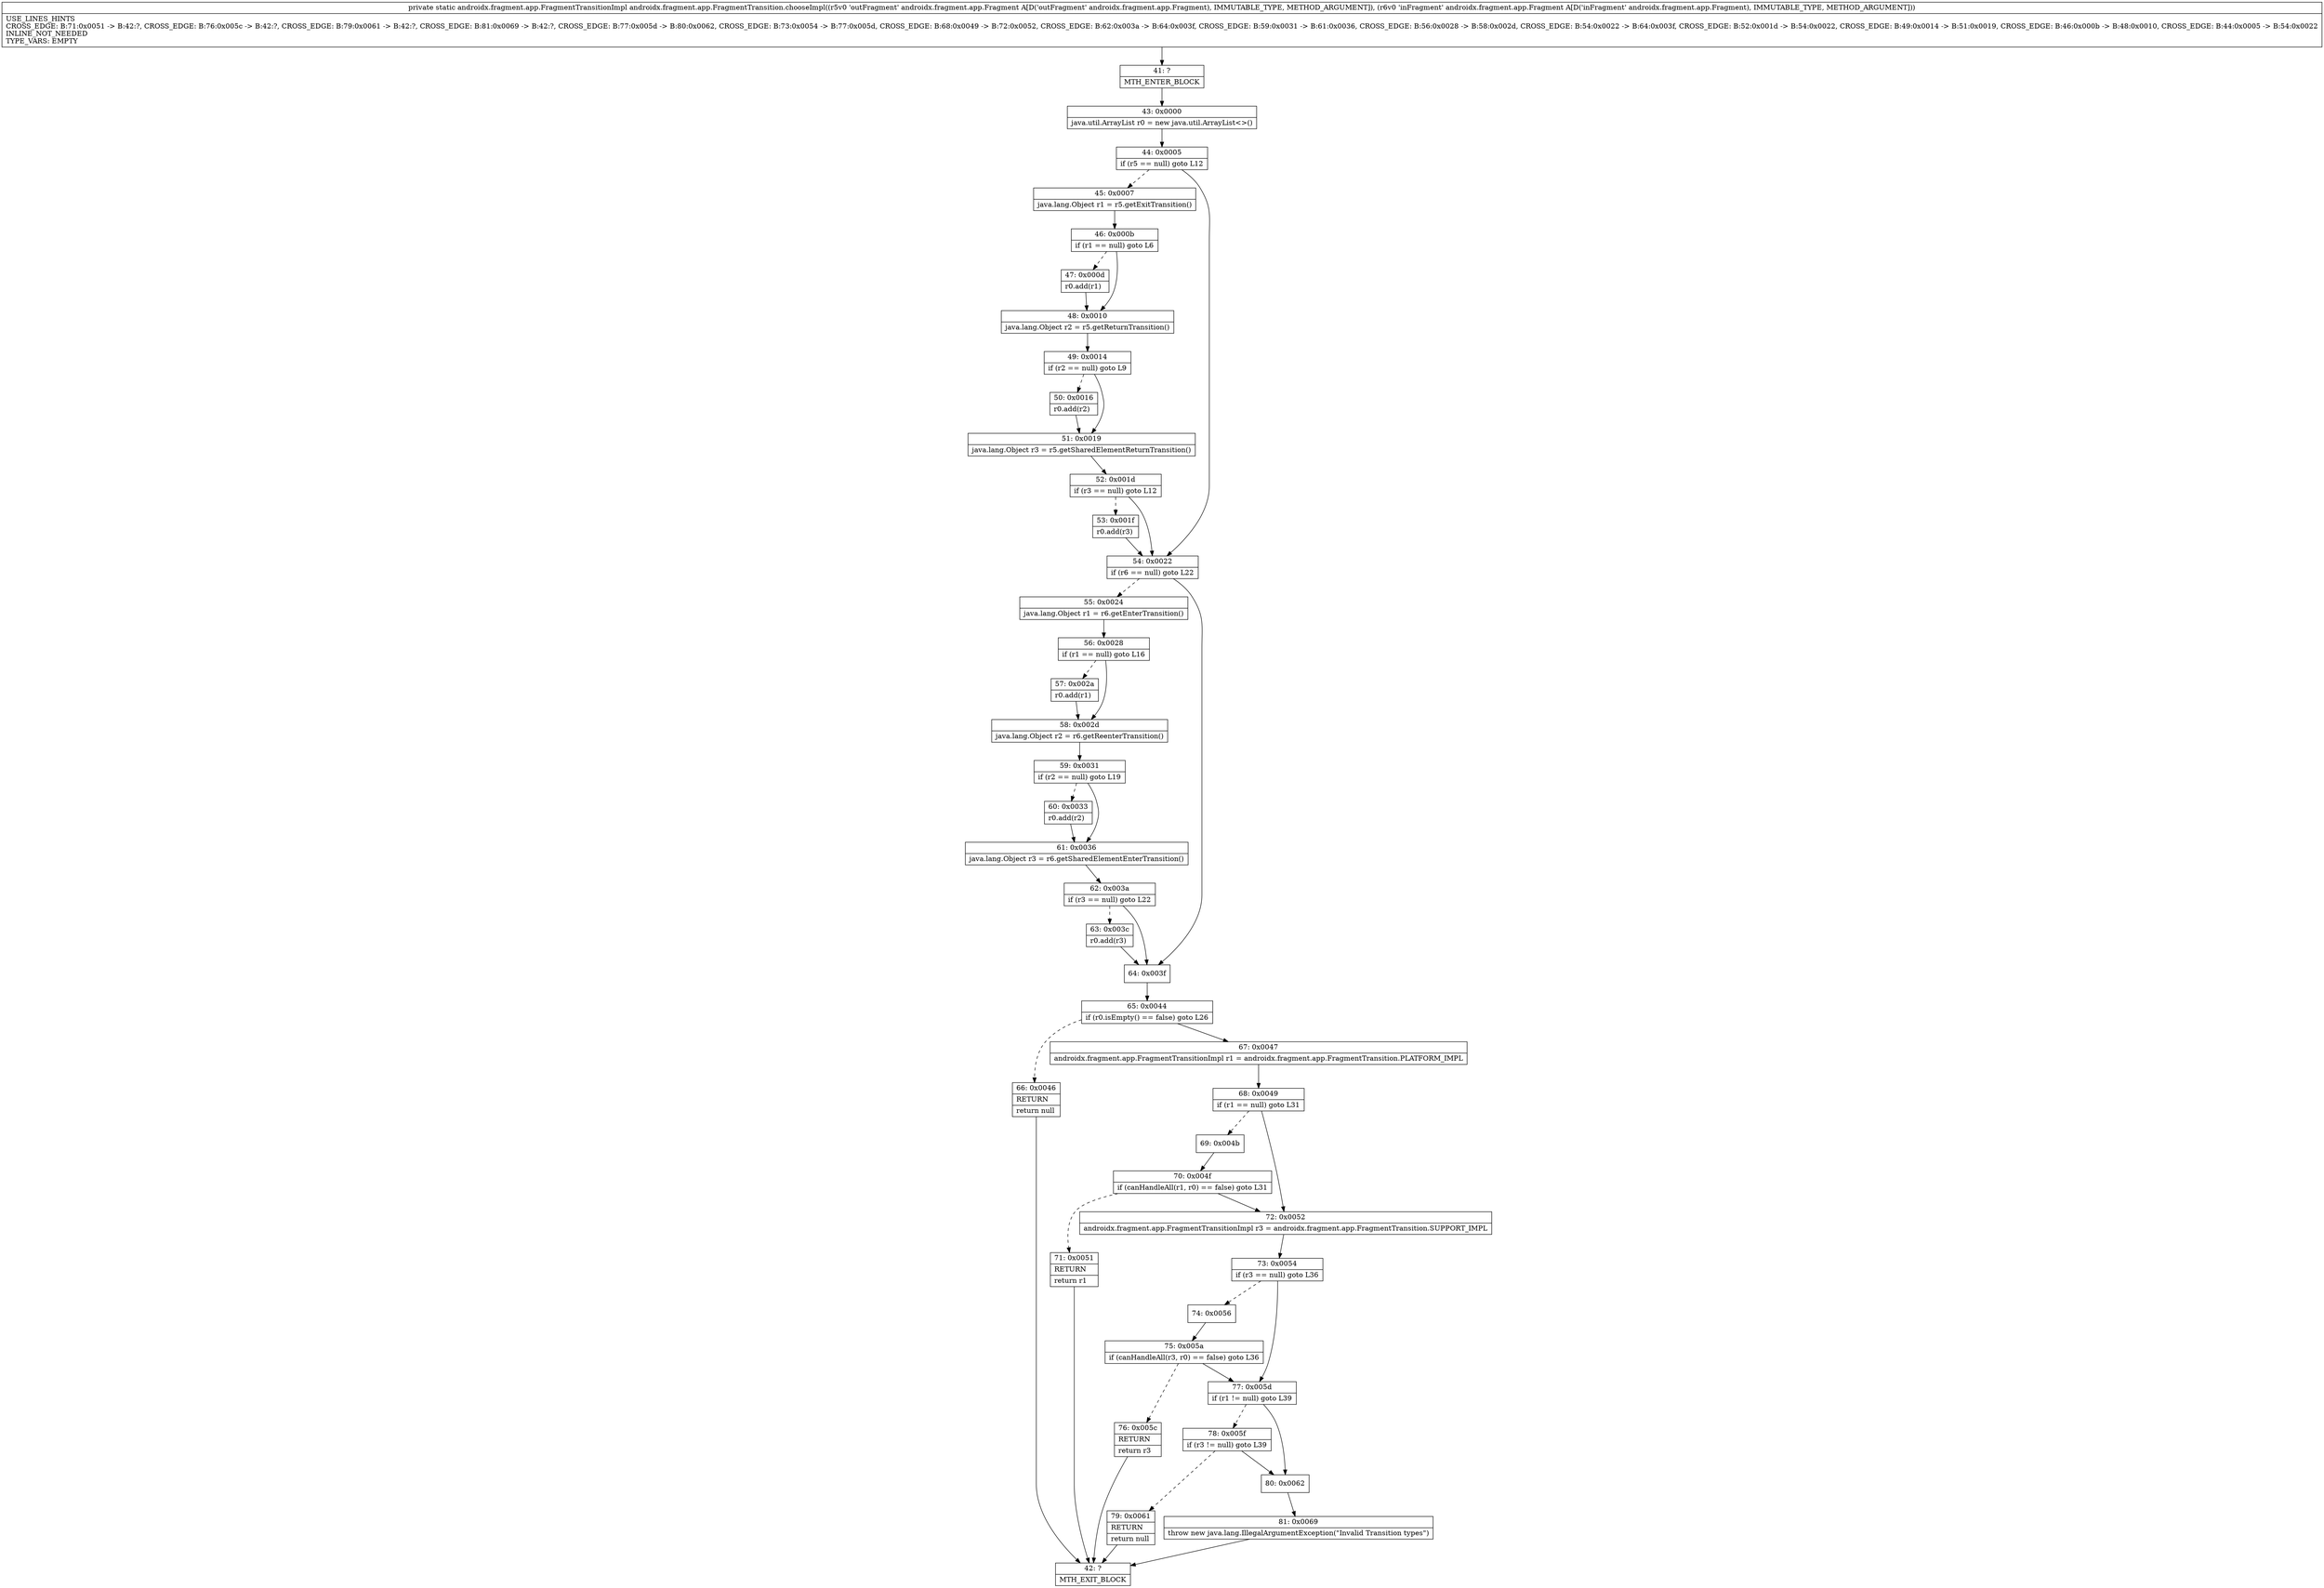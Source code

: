 digraph "CFG forandroidx.fragment.app.FragmentTransition.chooseImpl(Landroidx\/fragment\/app\/Fragment;Landroidx\/fragment\/app\/Fragment;)Landroidx\/fragment\/app\/FragmentTransitionImpl;" {
Node_41 [shape=record,label="{41\:\ ?|MTH_ENTER_BLOCK\l}"];
Node_43 [shape=record,label="{43\:\ 0x0000|java.util.ArrayList r0 = new java.util.ArrayList\<\>()\l}"];
Node_44 [shape=record,label="{44\:\ 0x0005|if (r5 == null) goto L12\l}"];
Node_45 [shape=record,label="{45\:\ 0x0007|java.lang.Object r1 = r5.getExitTransition()\l}"];
Node_46 [shape=record,label="{46\:\ 0x000b|if (r1 == null) goto L6\l}"];
Node_47 [shape=record,label="{47\:\ 0x000d|r0.add(r1)\l}"];
Node_48 [shape=record,label="{48\:\ 0x0010|java.lang.Object r2 = r5.getReturnTransition()\l}"];
Node_49 [shape=record,label="{49\:\ 0x0014|if (r2 == null) goto L9\l}"];
Node_50 [shape=record,label="{50\:\ 0x0016|r0.add(r2)\l}"];
Node_51 [shape=record,label="{51\:\ 0x0019|java.lang.Object r3 = r5.getSharedElementReturnTransition()\l}"];
Node_52 [shape=record,label="{52\:\ 0x001d|if (r3 == null) goto L12\l}"];
Node_53 [shape=record,label="{53\:\ 0x001f|r0.add(r3)\l}"];
Node_54 [shape=record,label="{54\:\ 0x0022|if (r6 == null) goto L22\l}"];
Node_55 [shape=record,label="{55\:\ 0x0024|java.lang.Object r1 = r6.getEnterTransition()\l}"];
Node_56 [shape=record,label="{56\:\ 0x0028|if (r1 == null) goto L16\l}"];
Node_57 [shape=record,label="{57\:\ 0x002a|r0.add(r1)\l}"];
Node_58 [shape=record,label="{58\:\ 0x002d|java.lang.Object r2 = r6.getReenterTransition()\l}"];
Node_59 [shape=record,label="{59\:\ 0x0031|if (r2 == null) goto L19\l}"];
Node_60 [shape=record,label="{60\:\ 0x0033|r0.add(r2)\l}"];
Node_61 [shape=record,label="{61\:\ 0x0036|java.lang.Object r3 = r6.getSharedElementEnterTransition()\l}"];
Node_62 [shape=record,label="{62\:\ 0x003a|if (r3 == null) goto L22\l}"];
Node_63 [shape=record,label="{63\:\ 0x003c|r0.add(r3)\l}"];
Node_64 [shape=record,label="{64\:\ 0x003f}"];
Node_65 [shape=record,label="{65\:\ 0x0044|if (r0.isEmpty() == false) goto L26\l}"];
Node_66 [shape=record,label="{66\:\ 0x0046|RETURN\l|return null\l}"];
Node_42 [shape=record,label="{42\:\ ?|MTH_EXIT_BLOCK\l}"];
Node_67 [shape=record,label="{67\:\ 0x0047|androidx.fragment.app.FragmentTransitionImpl r1 = androidx.fragment.app.FragmentTransition.PLATFORM_IMPL\l}"];
Node_68 [shape=record,label="{68\:\ 0x0049|if (r1 == null) goto L31\l}"];
Node_69 [shape=record,label="{69\:\ 0x004b}"];
Node_70 [shape=record,label="{70\:\ 0x004f|if (canHandleAll(r1, r0) == false) goto L31\l}"];
Node_71 [shape=record,label="{71\:\ 0x0051|RETURN\l|return r1\l}"];
Node_72 [shape=record,label="{72\:\ 0x0052|androidx.fragment.app.FragmentTransitionImpl r3 = androidx.fragment.app.FragmentTransition.SUPPORT_IMPL\l}"];
Node_73 [shape=record,label="{73\:\ 0x0054|if (r3 == null) goto L36\l}"];
Node_74 [shape=record,label="{74\:\ 0x0056}"];
Node_75 [shape=record,label="{75\:\ 0x005a|if (canHandleAll(r3, r0) == false) goto L36\l}"];
Node_76 [shape=record,label="{76\:\ 0x005c|RETURN\l|return r3\l}"];
Node_77 [shape=record,label="{77\:\ 0x005d|if (r1 != null) goto L39\l}"];
Node_78 [shape=record,label="{78\:\ 0x005f|if (r3 != null) goto L39\l}"];
Node_79 [shape=record,label="{79\:\ 0x0061|RETURN\l|return null\l}"];
Node_80 [shape=record,label="{80\:\ 0x0062}"];
Node_81 [shape=record,label="{81\:\ 0x0069|throw new java.lang.IllegalArgumentException(\"Invalid Transition types\")\l}"];
MethodNode[shape=record,label="{private static androidx.fragment.app.FragmentTransitionImpl androidx.fragment.app.FragmentTransition.chooseImpl((r5v0 'outFragment' androidx.fragment.app.Fragment A[D('outFragment' androidx.fragment.app.Fragment), IMMUTABLE_TYPE, METHOD_ARGUMENT]), (r6v0 'inFragment' androidx.fragment.app.Fragment A[D('inFragment' androidx.fragment.app.Fragment), IMMUTABLE_TYPE, METHOD_ARGUMENT]))  | USE_LINES_HINTS\lCROSS_EDGE: B:71:0x0051 \-\> B:42:?, CROSS_EDGE: B:76:0x005c \-\> B:42:?, CROSS_EDGE: B:79:0x0061 \-\> B:42:?, CROSS_EDGE: B:81:0x0069 \-\> B:42:?, CROSS_EDGE: B:77:0x005d \-\> B:80:0x0062, CROSS_EDGE: B:73:0x0054 \-\> B:77:0x005d, CROSS_EDGE: B:68:0x0049 \-\> B:72:0x0052, CROSS_EDGE: B:62:0x003a \-\> B:64:0x003f, CROSS_EDGE: B:59:0x0031 \-\> B:61:0x0036, CROSS_EDGE: B:56:0x0028 \-\> B:58:0x002d, CROSS_EDGE: B:54:0x0022 \-\> B:64:0x003f, CROSS_EDGE: B:52:0x001d \-\> B:54:0x0022, CROSS_EDGE: B:49:0x0014 \-\> B:51:0x0019, CROSS_EDGE: B:46:0x000b \-\> B:48:0x0010, CROSS_EDGE: B:44:0x0005 \-\> B:54:0x0022\lINLINE_NOT_NEEDED\lTYPE_VARS: EMPTY\l}"];
MethodNode -> Node_41;Node_41 -> Node_43;
Node_43 -> Node_44;
Node_44 -> Node_45[style=dashed];
Node_44 -> Node_54;
Node_45 -> Node_46;
Node_46 -> Node_47[style=dashed];
Node_46 -> Node_48;
Node_47 -> Node_48;
Node_48 -> Node_49;
Node_49 -> Node_50[style=dashed];
Node_49 -> Node_51;
Node_50 -> Node_51;
Node_51 -> Node_52;
Node_52 -> Node_53[style=dashed];
Node_52 -> Node_54;
Node_53 -> Node_54;
Node_54 -> Node_55[style=dashed];
Node_54 -> Node_64;
Node_55 -> Node_56;
Node_56 -> Node_57[style=dashed];
Node_56 -> Node_58;
Node_57 -> Node_58;
Node_58 -> Node_59;
Node_59 -> Node_60[style=dashed];
Node_59 -> Node_61;
Node_60 -> Node_61;
Node_61 -> Node_62;
Node_62 -> Node_63[style=dashed];
Node_62 -> Node_64;
Node_63 -> Node_64;
Node_64 -> Node_65;
Node_65 -> Node_66[style=dashed];
Node_65 -> Node_67;
Node_66 -> Node_42;
Node_67 -> Node_68;
Node_68 -> Node_69[style=dashed];
Node_68 -> Node_72;
Node_69 -> Node_70;
Node_70 -> Node_71[style=dashed];
Node_70 -> Node_72;
Node_71 -> Node_42;
Node_72 -> Node_73;
Node_73 -> Node_74[style=dashed];
Node_73 -> Node_77;
Node_74 -> Node_75;
Node_75 -> Node_76[style=dashed];
Node_75 -> Node_77;
Node_76 -> Node_42;
Node_77 -> Node_78[style=dashed];
Node_77 -> Node_80;
Node_78 -> Node_79[style=dashed];
Node_78 -> Node_80;
Node_79 -> Node_42;
Node_80 -> Node_81;
Node_81 -> Node_42;
}

